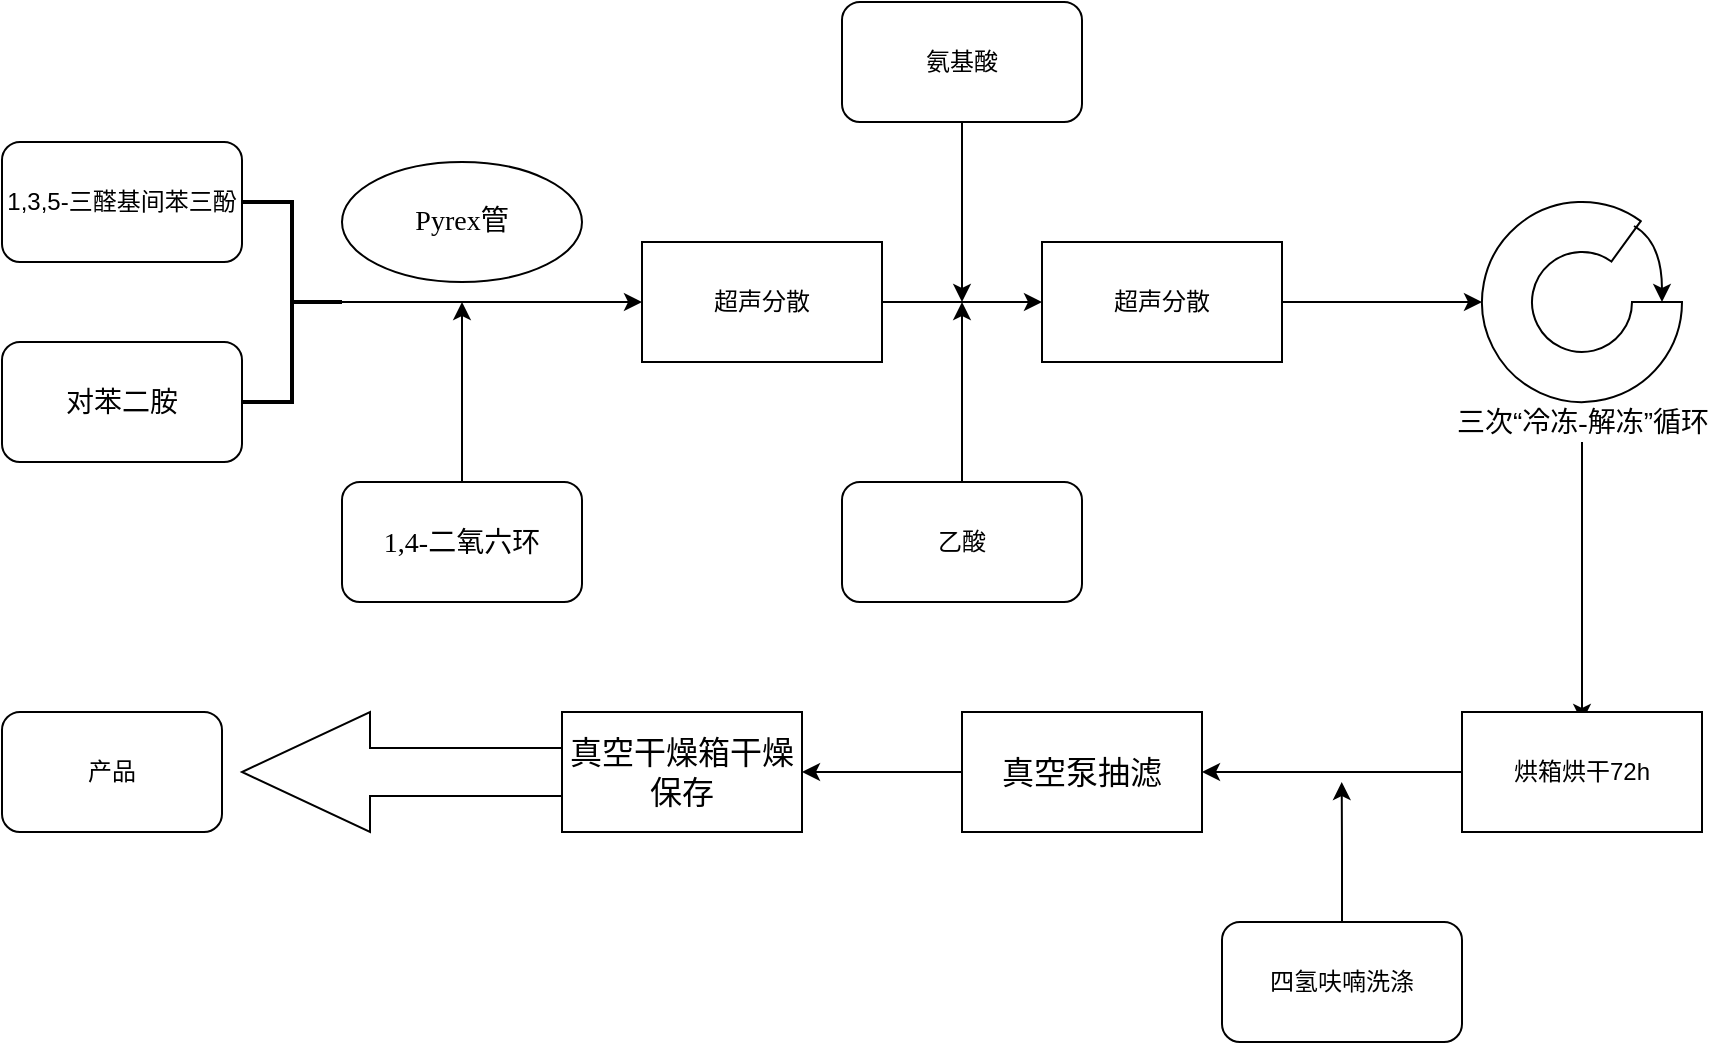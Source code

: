 <mxfile version="17.5.0" type="github"><diagram id="LXa5i7QxgjHO3I2jGiLS" name="第 1 页"><mxGraphModel dx="1864" dy="531" grid="1" gridSize="10" guides="1" tooltips="1" connect="1" arrows="1" fold="1" page="1" pageScale="1" pageWidth="827" pageHeight="1169" math="0" shadow="0"><root><mxCell id="0"/><mxCell id="1" parent="0"/><mxCell id="cB4Lp6OrBlHrRxu_8PPX-1" value="1,3,5-三醛基间苯三酚" style="rounded=1;whiteSpace=wrap;html=1;" vertex="1" parent="1"><mxGeometry x="-26" y="248" width="120" height="60" as="geometry"/></mxCell><mxCell id="cB4Lp6OrBlHrRxu_8PPX-2" value="&lt;span style=&quot;font-size: 10.5pt&quot;&gt;对苯二胺&lt;/span&gt;" style="rounded=1;whiteSpace=wrap;html=1;" vertex="1" parent="1"><mxGeometry x="-26" y="348" width="120" height="60" as="geometry"/></mxCell><mxCell id="cB4Lp6OrBlHrRxu_8PPX-3" style="edgeStyle=orthogonalEdgeStyle;rounded=0;orthogonalLoop=1;jettySize=auto;html=1;exitX=0;exitY=0.5;exitDx=0;exitDy=0;exitPerimeter=0;" edge="1" parent="1" source="cB4Lp6OrBlHrRxu_8PPX-4"><mxGeometry relative="1" as="geometry"><mxPoint x="294" y="328" as="targetPoint"/></mxGeometry></mxCell><mxCell id="cB4Lp6OrBlHrRxu_8PPX-4" value="" style="strokeWidth=2;html=1;shape=mxgraph.flowchart.annotation_2;align=left;labelPosition=right;pointerEvents=1;direction=west;" vertex="1" parent="1"><mxGeometry x="94" y="278" width="50" height="100" as="geometry"/></mxCell><mxCell id="cB4Lp6OrBlHrRxu_8PPX-5" value="&lt;span lang=&quot;EN-US&quot; style=&quot;font-size: 10.5pt ; font-family: &amp;#34;times new roman&amp;#34; , serif&quot;&gt;Pyrex管&lt;/span&gt;" style="ellipse;whiteSpace=wrap;html=1;" vertex="1" parent="1"><mxGeometry x="144" y="258" width="120" height="60" as="geometry"/></mxCell><mxCell id="cB4Lp6OrBlHrRxu_8PPX-6" value="&lt;span lang=&quot;EN-US&quot; style=&quot;font-size: 10.5pt ; font-family: &amp;#34;times new roman&amp;#34; , serif&quot;&gt;1,4-&lt;/span&gt;&lt;span style=&quot;font-size: 10.5pt&quot;&gt;二氧六环&lt;/span&gt;" style="rounded=1;whiteSpace=wrap;html=1;" vertex="1" parent="1"><mxGeometry x="144" y="418" width="120" height="60" as="geometry"/></mxCell><mxCell id="cB4Lp6OrBlHrRxu_8PPX-7" value="" style="endArrow=classic;html=1;exitX=0.5;exitY=0;exitDx=0;exitDy=0;" edge="1" parent="1" source="cB4Lp6OrBlHrRxu_8PPX-6"><mxGeometry width="50" height="50" relative="1" as="geometry"><mxPoint x="174" y="458" as="sourcePoint"/><mxPoint x="204" y="328" as="targetPoint"/></mxGeometry></mxCell><mxCell id="cB4Lp6OrBlHrRxu_8PPX-8" value="" style="edgeStyle=orthogonalEdgeStyle;rounded=0;orthogonalLoop=1;jettySize=auto;html=1;" edge="1" parent="1" source="cB4Lp6OrBlHrRxu_8PPX-9" target="cB4Lp6OrBlHrRxu_8PPX-11"><mxGeometry relative="1" as="geometry"/></mxCell><mxCell id="cB4Lp6OrBlHrRxu_8PPX-9" value="超声分散" style="rounded=0;whiteSpace=wrap;html=1;" vertex="1" parent="1"><mxGeometry x="294" y="298" width="120" height="60" as="geometry"/></mxCell><mxCell id="cB4Lp6OrBlHrRxu_8PPX-10" value="" style="edgeStyle=orthogonalEdgeStyle;rounded=0;orthogonalLoop=1;jettySize=auto;html=1;" edge="1" parent="1" source="cB4Lp6OrBlHrRxu_8PPX-11"><mxGeometry relative="1" as="geometry"><mxPoint x="714" y="328" as="targetPoint"/></mxGeometry></mxCell><mxCell id="cB4Lp6OrBlHrRxu_8PPX-11" value="超声分散" style="rounded=0;whiteSpace=wrap;html=1;" vertex="1" parent="1"><mxGeometry x="494" y="298" width="120" height="60" as="geometry"/></mxCell><mxCell id="cB4Lp6OrBlHrRxu_8PPX-12" style="edgeStyle=orthogonalEdgeStyle;rounded=0;orthogonalLoop=1;jettySize=auto;html=1;" edge="1" parent="1" source="cB4Lp6OrBlHrRxu_8PPX-13"><mxGeometry relative="1" as="geometry"><mxPoint x="454" y="328" as="targetPoint"/></mxGeometry></mxCell><mxCell id="cB4Lp6OrBlHrRxu_8PPX-13" value="乙酸" style="rounded=1;whiteSpace=wrap;html=1;" vertex="1" parent="1"><mxGeometry x="394" y="418" width="120" height="60" as="geometry"/></mxCell><mxCell id="cB4Lp6OrBlHrRxu_8PPX-14" value="" style="verticalLabelPosition=bottom;verticalAlign=top;html=1;shape=mxgraph.basic.partConcEllipse;startAngle=0.25;endAngle=0.1;arcWidth=0.5;" vertex="1" parent="1"><mxGeometry x="714" y="278" width="100" height="100" as="geometry"/></mxCell><mxCell id="cB4Lp6OrBlHrRxu_8PPX-15" value="" style="curved=1;endArrow=classic;html=1;exitX=0.76;exitY=0.12;exitDx=0;exitDy=0;exitPerimeter=0;" edge="1" parent="1" source="cB4Lp6OrBlHrRxu_8PPX-14"><mxGeometry width="50" height="50" relative="1" as="geometry"><mxPoint x="444" y="558" as="sourcePoint"/><mxPoint x="804" y="328" as="targetPoint"/><Array as="points"><mxPoint x="804" y="298"/></Array></mxGeometry></mxCell><mxCell id="cB4Lp6OrBlHrRxu_8PPX-16" value="&lt;span style=&quot;font-size: 10.5pt&quot;&gt;三次“冷冻&lt;/span&gt;&lt;span lang=&quot;EN-US&quot; style=&quot;font-size: 10.5pt ; font-family: &amp;#34;times new roman&amp;#34; , serif&quot;&gt;-&lt;/span&gt;&lt;span style=&quot;font-size: 10.5pt&quot;&gt;解冻”循环&lt;/span&gt;" style="text;html=1;align=center;verticalAlign=middle;resizable=0;points=[];autosize=1;strokeColor=none;" vertex="1" parent="1"><mxGeometry x="694" y="378" width="140" height="20" as="geometry"/></mxCell><mxCell id="cB4Lp6OrBlHrRxu_8PPX-17" value="" style="endArrow=classic;html=1;" edge="1" parent="1" source="cB4Lp6OrBlHrRxu_8PPX-16"><mxGeometry width="50" height="50" relative="1" as="geometry"><mxPoint x="734" y="458" as="sourcePoint"/><mxPoint x="764" y="538" as="targetPoint"/></mxGeometry></mxCell><mxCell id="cB4Lp6OrBlHrRxu_8PPX-18" value="" style="edgeStyle=orthogonalEdgeStyle;rounded=0;orthogonalLoop=1;jettySize=auto;html=1;" edge="1" parent="1" source="cB4Lp6OrBlHrRxu_8PPX-19" target="cB4Lp6OrBlHrRxu_8PPX-21"><mxGeometry relative="1" as="geometry"><Array as="points"><mxPoint x="664" y="563"/><mxPoint x="664" y="563"/></Array></mxGeometry></mxCell><mxCell id="cB4Lp6OrBlHrRxu_8PPX-19" value="烘箱烘干72h" style="whiteSpace=wrap;html=1;" vertex="1" parent="1"><mxGeometry x="704" y="533" width="120" height="60" as="geometry"/></mxCell><mxCell id="cB4Lp6OrBlHrRxu_8PPX-20" value="" style="edgeStyle=orthogonalEdgeStyle;rounded=0;orthogonalLoop=1;jettySize=auto;html=1;" edge="1" parent="1" source="cB4Lp6OrBlHrRxu_8PPX-21" target="cB4Lp6OrBlHrRxu_8PPX-24"><mxGeometry relative="1" as="geometry"/></mxCell><mxCell id="cB4Lp6OrBlHrRxu_8PPX-21" value="&lt;span style=&quot;font-size: 12.0pt&quot;&gt;真空泵抽滤&lt;/span&gt;" style="whiteSpace=wrap;html=1;" vertex="1" parent="1"><mxGeometry x="454" y="533" width="120" height="60" as="geometry"/></mxCell><mxCell id="cB4Lp6OrBlHrRxu_8PPX-22" style="edgeStyle=orthogonalEdgeStyle;rounded=0;orthogonalLoop=1;jettySize=auto;html=1;exitX=0.5;exitY=0;exitDx=0;exitDy=0;" edge="1" parent="1" source="cB4Lp6OrBlHrRxu_8PPX-23"><mxGeometry relative="1" as="geometry"><mxPoint x="643.862" y="568" as="targetPoint"/></mxGeometry></mxCell><mxCell id="cB4Lp6OrBlHrRxu_8PPX-23" value="四氢呋喃洗涤" style="rounded=1;whiteSpace=wrap;html=1;" vertex="1" parent="1"><mxGeometry x="584" y="638" width="120" height="60" as="geometry"/></mxCell><mxCell id="cB4Lp6OrBlHrRxu_8PPX-24" value="&lt;span style=&quot;font-size: 12.0pt&quot;&gt;真空干燥箱干燥保存&lt;/span&gt;" style="whiteSpace=wrap;html=1;" vertex="1" parent="1"><mxGeometry x="254" y="533" width="120" height="60" as="geometry"/></mxCell><mxCell id="cB4Lp6OrBlHrRxu_8PPX-25" value="产品" style="rounded=1;whiteSpace=wrap;html=1;" vertex="1" parent="1"><mxGeometry x="-26" y="533" width="110" height="60" as="geometry"/></mxCell><mxCell id="cB4Lp6OrBlHrRxu_8PPX-26" value="" style="shape=singleArrow;whiteSpace=wrap;html=1;arrowWidth=0.4;arrowSize=0.4;flipH=1;" vertex="1" parent="1"><mxGeometry x="94" y="533" width="160" height="60" as="geometry"/></mxCell><mxCell id="cB4Lp6OrBlHrRxu_8PPX-27" value="" style="edgeStyle=orthogonalEdgeStyle;rounded=0;orthogonalLoop=1;jettySize=auto;html=1;" edge="1" parent="1" source="cB4Lp6OrBlHrRxu_8PPX-28"><mxGeometry relative="1" as="geometry"><mxPoint x="454" y="328" as="targetPoint"/></mxGeometry></mxCell><mxCell id="cB4Lp6OrBlHrRxu_8PPX-28" value="氨基酸" style="rounded=1;whiteSpace=wrap;html=1;" vertex="1" parent="1"><mxGeometry x="394" y="178" width="120" height="60" as="geometry"/></mxCell></root></mxGraphModel></diagram></mxfile>